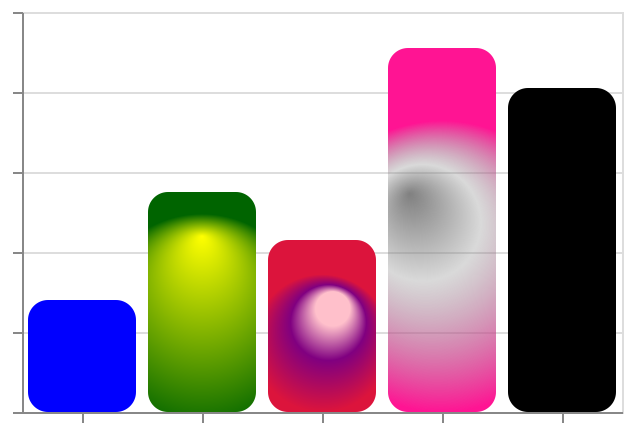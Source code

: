 {
  "$schema": "https://vega.github.io/schema/vega/v5.json",
  "description": "A simple bar chart with embedded data.",
  "background": "white",
  "padding": 5,
  "height": 200,
  "style": "cell",

  "data": [
    {
      "name": "source_0",
      "values": [
        {
          "a": "A",
          "b": 28,
          "fill": "blue"
        },
        {
          "a": "B",
          "b": 55,
          "fill": {
            "gradient": "radial",
            "x1": 0.5,
            "y1": 0.2,
            "x2": 0.5,
            "y2": 0.6,
            "r1": 0.0,
            "r2": 0.5,
            "stops": [
              {
                "offset": 0,
                "color": "yellow"
              },
              {
                "offset": 1,
                "color": "darkgreen"
              }
            ]
          }
        },
        {
          "a": "C",
          "b": 43,
          "fill": {
            "gradient": "radial",
            "x1": 0.6,
            "y1": 0.4,
            "x2": 0.5,
            "y2": 0.6,
            "r1": 0.1,
            "r2": 0.4,
            "stops": [
              {
                "offset": 0,
                "color": "pink"
              },
              {
                "offset": 0.4,
                "color": "purple"
              },
              {
                "offset": 1,
                "color": "crimson"
              }
            ]
          }
        },
        {
          "a": "D",
          "b": 91,
          "fill": {
            "gradient": "radial",
            "x1": 0.2,
            "y1": 0.4,
            "x2": 0.5,
            "y2": 0.6,
            "r1": 0.0,
            "r2": 0.4,
            "stops": [
              {
                "offset": 0,
                "color": "rgb(128, 128, 128)"
              },
              {
                "offset": 0.4,
                "color": "rgba(128, 128, 128, 0.3)"
              },
              {
                "offset": 1,
                "color": "deeppink"
              }
            ]
          }
        },
        {
          "a": "E",
          "b": 81,
          "fill": "black"
        }
      ]
    },
    {
      "name": "data_0",
      "source": "source_0",
      "transform": [
        {
          "type": "stack",
          "groupby": ["a"],
          "field": "b",
          "sort": {"field": [], "order": []},
          "as": ["b_start", "b_end"],
          "offset": "zero"
        },
        {
          "type": "filter",
          "expr": "isValid(datum[\"b\"]) && isFinite(+datum[\"b\"])"
        }
      ]
    }
  ],
  "signals": [
    {"name": "x_step", "value": 60},
    {
      "name": "width",
      "update": "bandspace(domain('x').length, 0.1, 0.05) * x_step"
    }
  ],
  "marks": [
    {
      "name": "marks",
      "type": "rect",
      "style": ["bar"],
      "from": {"data": "data_0"},
      "encode": {
        "update": {
          "fill": {
            "field": "fill"
          },
          "cornerRadius": {"value": 10},
          "ariaRoleDescription": {"value": "bar"},
          "description": {
            "signal": "\"a: \" + (isValid(datum[\"a\"]) ? datum[\"a\"] : \"\"+datum[\"a\"]) + \"; b: \" + (format(datum[\"b\"], \"\"))"
          },
          "x": {"scale": "x", "field": "a"},
          "width": {"signal": "max(0.25, bandwidth('x'))"},
          "y": {"scale": "y", "field": "b_end"},
          "y2": {"scale": "y", "field": "b_start"}
        }
      }
    }
  ],
  "scales": [
    {
      "name": "x",
      "type": "band",
      "domain": {"data": "data_0", "field": "a", "sort": true},
      "range": {"step": {"signal": "x_step"}},
      "paddingInner": 0.1,
      "paddingOuter": 0.05
    },
    {
      "name": "y",
      "type": "linear",
      "domain": {"data": "data_0", "fields": ["b_start", "b_end"]},
      "range": [{"signal": "height"}, 0],
      "nice": true,
      "zero": true
    }
  ],
  "axes": [
    {
      "scale": "y",
      "orient": "left",
      "gridScale": "x",
      "grid": true,
      "tickCount": {"signal": "ceil(height/40)"},
      "domain": false,
      "labels": false,
      "aria": false,
      "maxExtent": 0,
      "minExtent": 0,
      "ticks": false,
      "zindex": 0
    },
    {
      "scale": "x",
      "orient": "bottom",
      "grid": false,
      "labels": false,
      "labelAngle": 0,
      "labelBaseline": "top",
      "zindex": 0
    },
    {
      "scale": "y",
      "orient": "left",
      "grid": false,
      "labels": false,
      "labelOverlap": true,
      "tickCount": {"signal": "ceil(height/40)"},
      "zindex": 0
    }
  ]
}